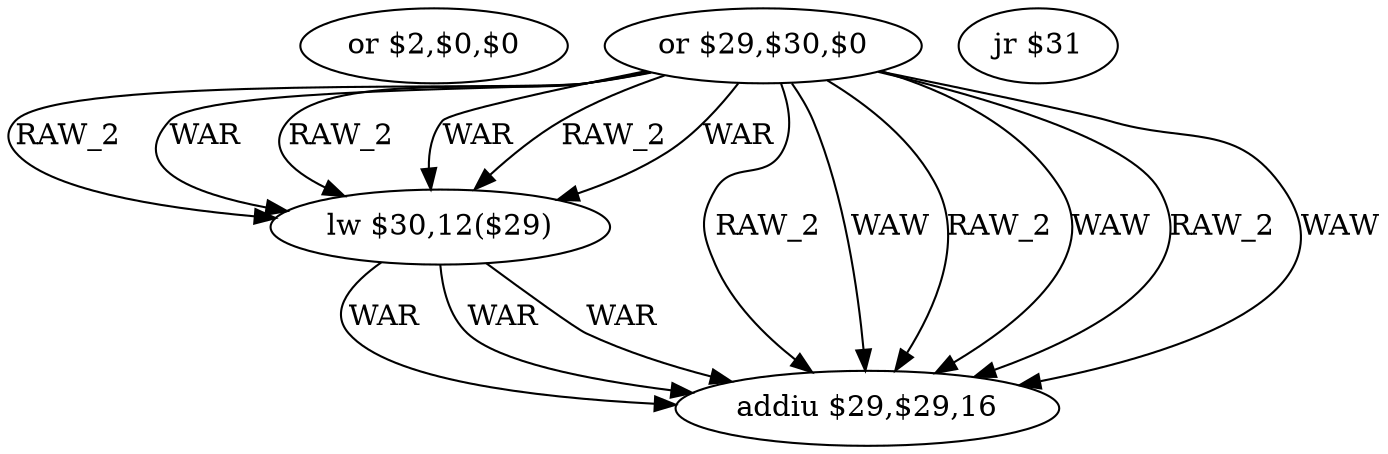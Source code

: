 digraph G1 {
node [shape = ellipse];
i0 [label = "or $2,$0,$0"] ;
i1 [label = "or $29,$30,$0"] ;
i1 ->  i2 [label= "RAW_2"];
i1 ->  i3 [label= "RAW_2"];
i1 ->  i3 [label= "WAW"];
i1 ->  i2 [label= "WAR"];
i1 ->  i2 [label= "RAW_2"];
i1 ->  i3 [label= "RAW_2"];
i1 ->  i3 [label= "WAW"];
i1 ->  i2 [label= "WAR"];
i1 ->  i2 [label= "RAW_2"];
i1 ->  i3 [label= "RAW_2"];
i1 ->  i3 [label= "WAW"];
i1 ->  i2 [label= "WAR"];
i2 [label = "lw $30,12($29)"] ;
i2 ->  i3 [label= "WAR"];
i2 ->  i3 [label= "WAR"];
i2 ->  i3 [label= "WAR"];
i3 [label = "addiu $29,$29,16"] ;
i4 [label = "jr $31"] ;
}
